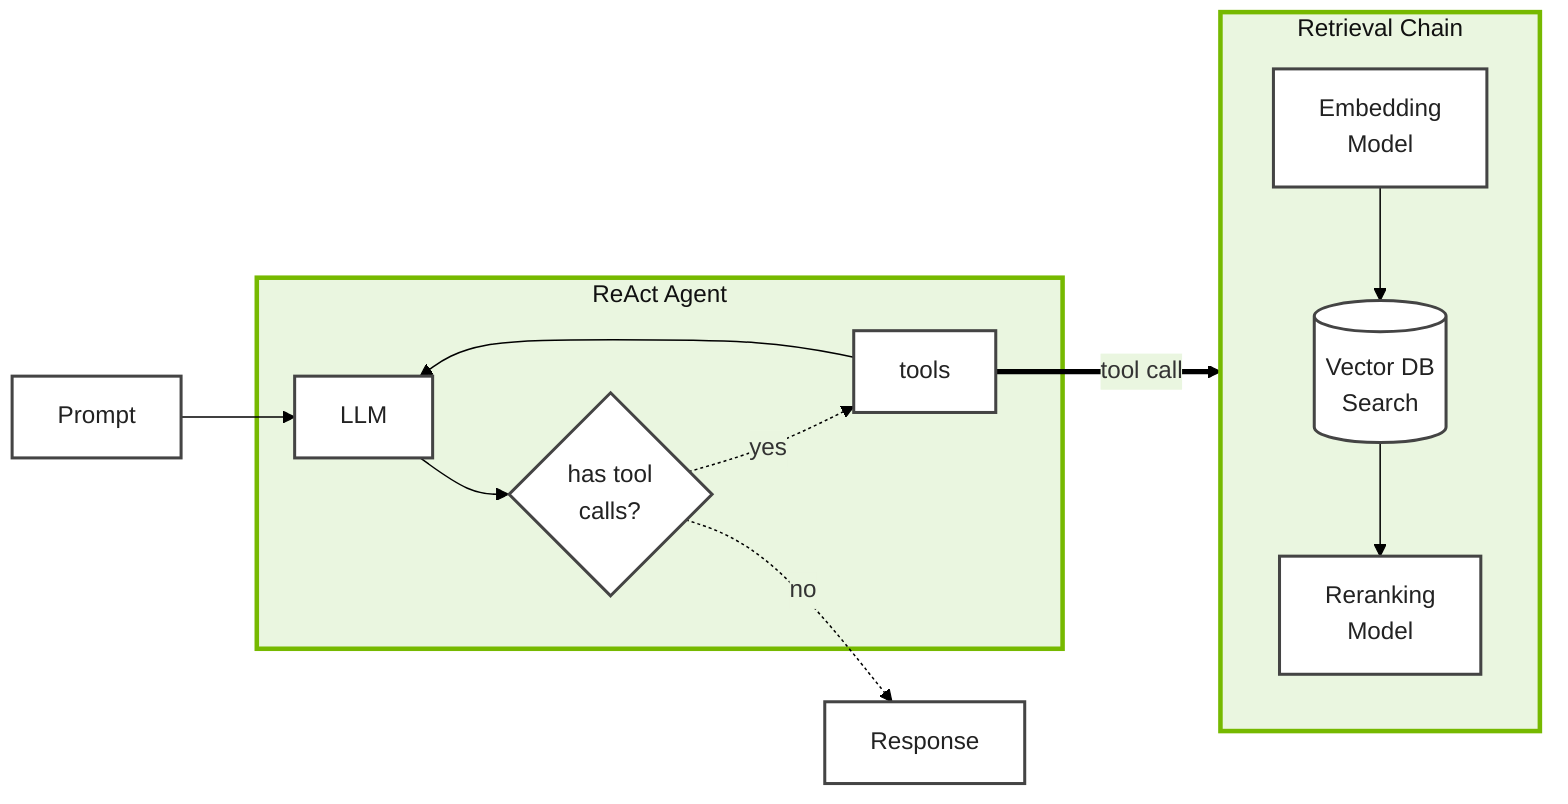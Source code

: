 ---
config:
  theme: 'base'
  themeVariables:
    primaryColor: '#eaf6e0'
    secondaryColor: '#eaf6e0'
    background: white
---

flowchart LR

    Prompt --> LLM

    subgraph agent[ReAct Agent]
        direction LR
        LLM  --> has_tools{has tool<br />calls?} -.yes.-> tools --> LLM
    end

    tools ==tool call==> retrieval

    subgraph retrieval[Retrieval Chain]
        embedding[Embedding<br />Model] -->
        vector_search[(Vector DB<br />Search)] -->
        rerank[Reranking<br />Model]
    end

    has_tools -.no .-> Response

    classDef node fill:#fff,stroke:#444,stroke-width:2px,color:#222;
    classDef cluster fill:#eaf6e0,stroke:#76b900,stroke-width:3px,color:#111,rounded corners,shadow;